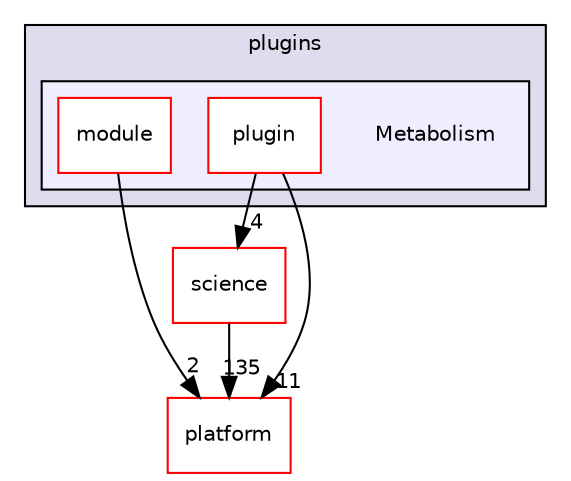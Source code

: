 digraph "bioexplorer/backend/plugins/Metabolism" {
  compound=true
  node [ fontsize="10", fontname="Helvetica"];
  edge [ labelfontsize="10", labelfontname="Helvetica"];
  subgraph clusterdir_f1f9c636edd67c457aa0bf92847eca1a {
    graph [ bgcolor="#ddddee", pencolor="black", label="plugins" fontname="Helvetica", fontsize="10", URL="dir_f1f9c636edd67c457aa0bf92847eca1a.html"]
  subgraph clusterdir_abbfb920f27623ce739e3ac98f05eb00 {
    graph [ bgcolor="#eeeeff", pencolor="black", label="" URL="dir_abbfb920f27623ce739e3ac98f05eb00.html"];
    dir_abbfb920f27623ce739e3ac98f05eb00 [shape=plaintext label="Metabolism"];
  dir_0ad6af54793517655e416bafc9796de3 [shape=box label="module" fillcolor="white" style="filled" color="red" URL="dir_0ad6af54793517655e416bafc9796de3.html"];
  dir_6ca321a7dcb70fc74a18e8569f0858b0 [shape=box label="plugin" fillcolor="white" style="filled" color="red" URL="dir_6ca321a7dcb70fc74a18e8569f0858b0.html"];
  }
  }
  dir_14d627cccd023aaf4f18eaf1359097e2 [shape=box label="science" fillcolor="white" style="filled" color="red" URL="dir_14d627cccd023aaf4f18eaf1359097e2.html"];
  dir_c5a52a81292cf9a5167198f4f346d6d9 [shape=box label="platform" fillcolor="white" style="filled" color="red" URL="dir_c5a52a81292cf9a5167198f4f346d6d9.html"];
  dir_14d627cccd023aaf4f18eaf1359097e2->dir_c5a52a81292cf9a5167198f4f346d6d9 [headlabel="135", labeldistance=1.5 headhref="dir_000038_000061.html"];
  dir_0ad6af54793517655e416bafc9796de3->dir_c5a52a81292cf9a5167198f4f346d6d9 [headlabel="2", labeldistance=1.5 headhref="dir_000019_000061.html"];
  dir_6ca321a7dcb70fc74a18e8569f0858b0->dir_14d627cccd023aaf4f18eaf1359097e2 [headlabel="4", labeldistance=1.5 headhref="dir_000022_000038.html"];
  dir_6ca321a7dcb70fc74a18e8569f0858b0->dir_c5a52a81292cf9a5167198f4f346d6d9 [headlabel="11", labeldistance=1.5 headhref="dir_000022_000061.html"];
}
